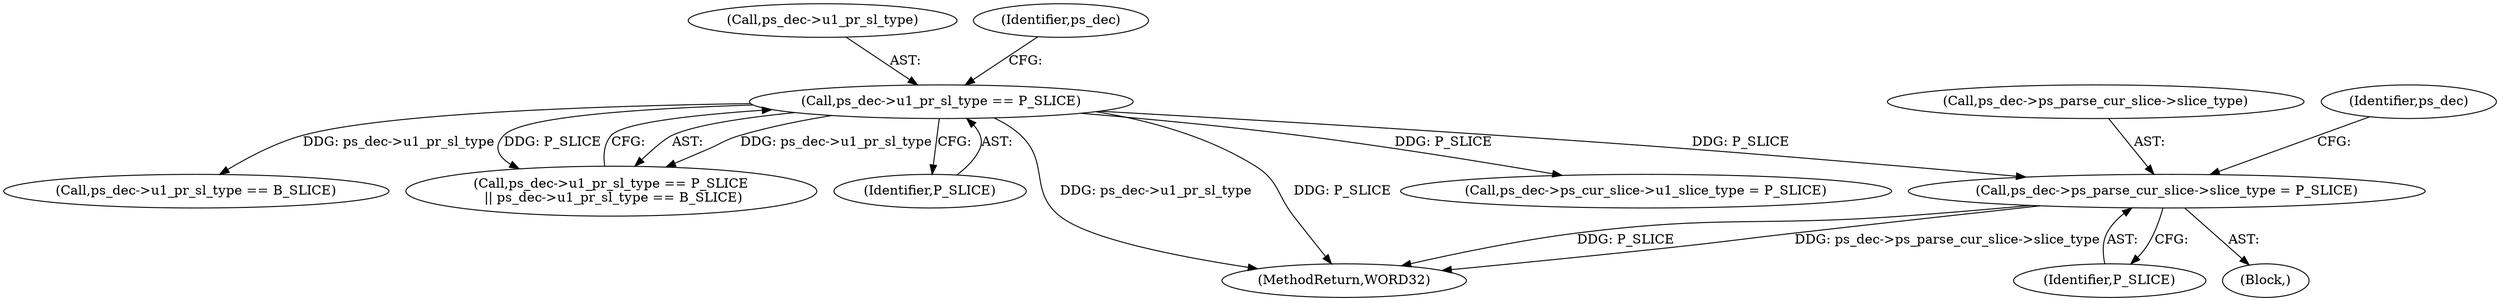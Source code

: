 digraph "0_Android_494561291a503840f385fbcd11d9bc5f4dc502b8_0@pointer" {
"1000991" [label="(Call,ps_dec->ps_parse_cur_slice->slice_type = P_SLICE)"];
"1000672" [label="(Call,ps_dec->u1_pr_sl_type == P_SLICE)"];
"1001450" [label="(MethodReturn,WORD32)"];
"1000673" [label="(Call,ps_dec->u1_pr_sl_type)"];
"1000984" [label="(Call,ps_dec->ps_cur_slice->u1_slice_type = P_SLICE)"];
"1000672" [label="(Call,ps_dec->u1_pr_sl_type == P_SLICE)"];
"1001000" [label="(Identifier,ps_dec)"];
"1000997" [label="(Identifier,P_SLICE)"];
"1000677" [label="(Call,ps_dec->u1_pr_sl_type == B_SLICE)"];
"1000138" [label="(Block,)"];
"1000671" [label="(Call,ps_dec->u1_pr_sl_type == P_SLICE\n || ps_dec->u1_pr_sl_type == B_SLICE)"];
"1000991" [label="(Call,ps_dec->ps_parse_cur_slice->slice_type = P_SLICE)"];
"1000676" [label="(Identifier,P_SLICE)"];
"1000679" [label="(Identifier,ps_dec)"];
"1000992" [label="(Call,ps_dec->ps_parse_cur_slice->slice_type)"];
"1000991" -> "1000138"  [label="AST: "];
"1000991" -> "1000997"  [label="CFG: "];
"1000992" -> "1000991"  [label="AST: "];
"1000997" -> "1000991"  [label="AST: "];
"1001000" -> "1000991"  [label="CFG: "];
"1000991" -> "1001450"  [label="DDG: P_SLICE"];
"1000991" -> "1001450"  [label="DDG: ps_dec->ps_parse_cur_slice->slice_type"];
"1000672" -> "1000991"  [label="DDG: P_SLICE"];
"1000672" -> "1000671"  [label="AST: "];
"1000672" -> "1000676"  [label="CFG: "];
"1000673" -> "1000672"  [label="AST: "];
"1000676" -> "1000672"  [label="AST: "];
"1000679" -> "1000672"  [label="CFG: "];
"1000671" -> "1000672"  [label="CFG: "];
"1000672" -> "1001450"  [label="DDG: P_SLICE"];
"1000672" -> "1001450"  [label="DDG: ps_dec->u1_pr_sl_type"];
"1000672" -> "1000671"  [label="DDG: ps_dec->u1_pr_sl_type"];
"1000672" -> "1000671"  [label="DDG: P_SLICE"];
"1000672" -> "1000677"  [label="DDG: ps_dec->u1_pr_sl_type"];
"1000672" -> "1000984"  [label="DDG: P_SLICE"];
}
